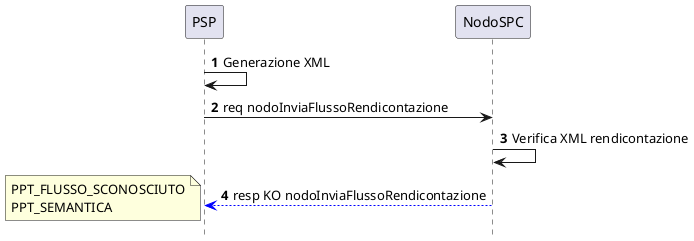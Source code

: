 @startuml
hide footbox
autonumber

participant PSP
participant NodoSPC


PSP -> PSP : Generazione XML
PSP -> NodoSPC : req nodoInviaFlussoRendicontazione
NodoSPC -> NodoSPC : Verifica XML rendicontazione 
NodoSPC -[#blue]-> PSP : resp KO nodoInviaFlussoRendicontazione 
note left : PPT_FLUSSO_SCONOSCIUTO\nPPT_SEMANTICA